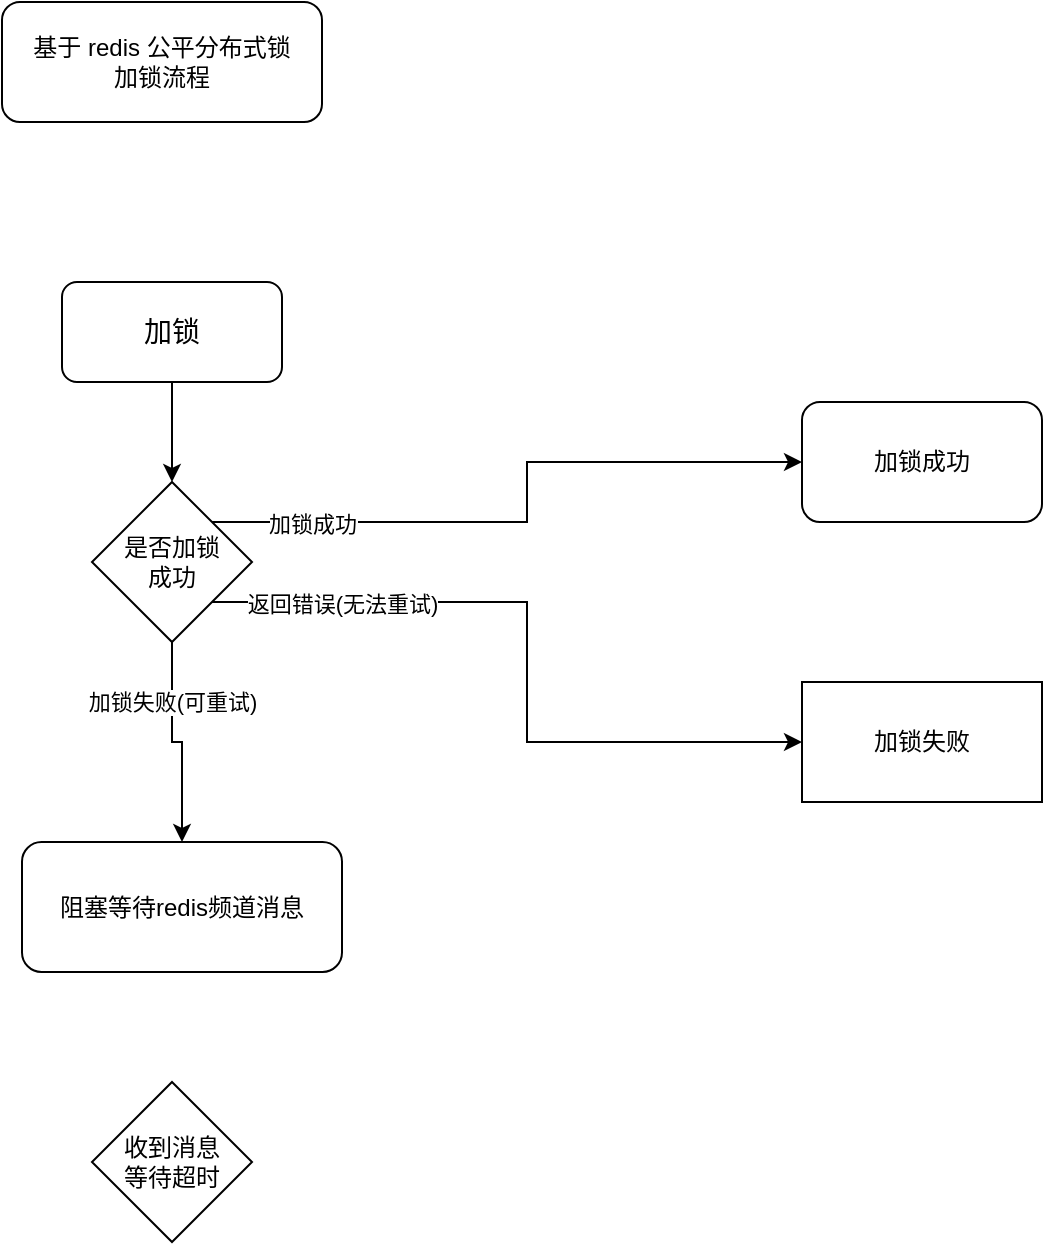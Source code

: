 <mxfile version="24.0.4" type="device">
  <diagram name="第 1 页" id="g1c8ueWClN1-Drpz-hiM">
    <mxGraphModel dx="1562" dy="882" grid="1" gridSize="10" guides="1" tooltips="1" connect="1" arrows="1" fold="1" page="1" pageScale="1" pageWidth="827" pageHeight="1169" math="0" shadow="0">
      <root>
        <mxCell id="0" />
        <mxCell id="1" parent="0" />
        <mxCell id="6qt11yVV_z8isJrwEm0q-9" style="edgeStyle=orthogonalEdgeStyle;rounded=0;orthogonalLoop=1;jettySize=auto;html=1;entryX=0.5;entryY=0;entryDx=0;entryDy=0;" edge="1" parent="1" source="6qt11yVV_z8isJrwEm0q-1" target="6qt11yVV_z8isJrwEm0q-3">
          <mxGeometry relative="1" as="geometry" />
        </mxCell>
        <mxCell id="6qt11yVV_z8isJrwEm0q-1" value="&lt;font style=&quot;font-size: 14px;&quot;&gt;加锁&lt;/font&gt;" style="rounded=1;whiteSpace=wrap;html=1;" vertex="1" parent="1">
          <mxGeometry x="180" y="240" width="110" height="50" as="geometry" />
        </mxCell>
        <mxCell id="6qt11yVV_z8isJrwEm0q-2" value="阻塞等待redis频道消息" style="rounded=1;whiteSpace=wrap;html=1;" vertex="1" parent="1">
          <mxGeometry x="160" y="520" width="160" height="65" as="geometry" />
        </mxCell>
        <mxCell id="6qt11yVV_z8isJrwEm0q-10" style="edgeStyle=orthogonalEdgeStyle;rounded=0;orthogonalLoop=1;jettySize=auto;html=1;entryX=0;entryY=0.5;entryDx=0;entryDy=0;exitX=1;exitY=0;exitDx=0;exitDy=0;" edge="1" parent="1" source="6qt11yVV_z8isJrwEm0q-3" target="6qt11yVV_z8isJrwEm0q-6">
          <mxGeometry relative="1" as="geometry" />
        </mxCell>
        <mxCell id="6qt11yVV_z8isJrwEm0q-11" value="加锁成功" style="edgeLabel;html=1;align=center;verticalAlign=middle;resizable=0;points=[];" vertex="1" connectable="0" parent="6qt11yVV_z8isJrwEm0q-10">
          <mxGeometry x="-0.691" y="-1" relative="1" as="geometry">
            <mxPoint as="offset" />
          </mxGeometry>
        </mxCell>
        <mxCell id="6qt11yVV_z8isJrwEm0q-12" style="edgeStyle=orthogonalEdgeStyle;rounded=0;orthogonalLoop=1;jettySize=auto;html=1;exitX=1;exitY=1;exitDx=0;exitDy=0;entryX=0;entryY=0.5;entryDx=0;entryDy=0;" edge="1" parent="1" source="6qt11yVV_z8isJrwEm0q-3" target="6qt11yVV_z8isJrwEm0q-7">
          <mxGeometry relative="1" as="geometry" />
        </mxCell>
        <mxCell id="6qt11yVV_z8isJrwEm0q-13" value="返回错误(无法重试)" style="edgeLabel;html=1;align=center;verticalAlign=middle;resizable=0;points=[];" vertex="1" connectable="0" parent="6qt11yVV_z8isJrwEm0q-12">
          <mxGeometry x="-0.782" y="-1" relative="1" as="geometry">
            <mxPoint x="25" as="offset" />
          </mxGeometry>
        </mxCell>
        <mxCell id="6qt11yVV_z8isJrwEm0q-14" style="edgeStyle=orthogonalEdgeStyle;rounded=0;orthogonalLoop=1;jettySize=auto;html=1;" edge="1" parent="1" source="6qt11yVV_z8isJrwEm0q-3" target="6qt11yVV_z8isJrwEm0q-2">
          <mxGeometry relative="1" as="geometry" />
        </mxCell>
        <mxCell id="6qt11yVV_z8isJrwEm0q-15" value="加锁失败(可重试)" style="edgeLabel;html=1;align=center;verticalAlign=middle;resizable=0;points=[];" vertex="1" connectable="0" parent="6qt11yVV_z8isJrwEm0q-14">
          <mxGeometry x="-0.429" relative="1" as="geometry">
            <mxPoint as="offset" />
          </mxGeometry>
        </mxCell>
        <mxCell id="6qt11yVV_z8isJrwEm0q-3" value="是否加锁&lt;div&gt;成功&lt;/div&gt;" style="rhombus;whiteSpace=wrap;html=1;" vertex="1" parent="1">
          <mxGeometry x="195" y="340" width="80" height="80" as="geometry" />
        </mxCell>
        <mxCell id="6qt11yVV_z8isJrwEm0q-4" value="基于 redis 公平分布式锁&lt;br&gt;&lt;div&gt;加锁流程&lt;/div&gt;" style="rounded=1;whiteSpace=wrap;html=1;" vertex="1" parent="1">
          <mxGeometry x="150" y="100" width="160" height="60" as="geometry" />
        </mxCell>
        <mxCell id="6qt11yVV_z8isJrwEm0q-5" value="收到消息&lt;div&gt;等待超时&lt;/div&gt;" style="rhombus;whiteSpace=wrap;html=1;" vertex="1" parent="1">
          <mxGeometry x="195" y="640" width="80" height="80" as="geometry" />
        </mxCell>
        <mxCell id="6qt11yVV_z8isJrwEm0q-6" value="加锁成功" style="rounded=1;whiteSpace=wrap;html=1;" vertex="1" parent="1">
          <mxGeometry x="550" y="300" width="120" height="60" as="geometry" />
        </mxCell>
        <mxCell id="6qt11yVV_z8isJrwEm0q-7" value="加锁失败" style="whiteSpace=wrap;html=1;" vertex="1" parent="1">
          <mxGeometry x="550" y="440" width="120" height="60" as="geometry" />
        </mxCell>
      </root>
    </mxGraphModel>
  </diagram>
</mxfile>
